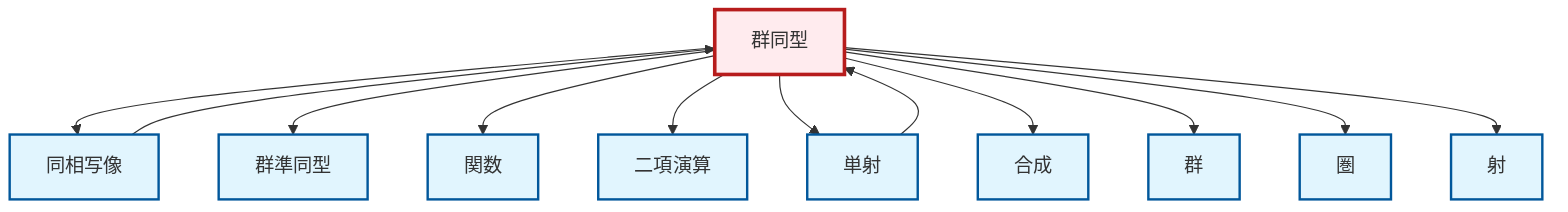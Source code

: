graph TD
    classDef definition fill:#e1f5fe,stroke:#01579b,stroke-width:2px
    classDef theorem fill:#f3e5f5,stroke:#4a148c,stroke-width:2px
    classDef axiom fill:#fff3e0,stroke:#e65100,stroke-width:2px
    classDef example fill:#e8f5e9,stroke:#1b5e20,stroke-width:2px
    classDef current fill:#ffebee,stroke:#b71c1c,stroke-width:3px
    def-category["圏"]:::definition
    def-isomorphism["群同型"]:::definition
    def-homeomorphism["同相写像"]:::definition
    def-binary-operation["二項演算"]:::definition
    def-function["関数"]:::definition
    def-monomorphism["単射"]:::definition
    def-morphism["射"]:::definition
    def-group["群"]:::definition
    def-homomorphism["群準同型"]:::definition
    def-composition["合成"]:::definition
    def-isomorphism --> def-homeomorphism
    def-isomorphism --> def-homomorphism
    def-isomorphism --> def-function
    def-isomorphism --> def-binary-operation
    def-isomorphism --> def-monomorphism
    def-homeomorphism --> def-isomorphism
    def-isomorphism --> def-composition
    def-monomorphism --> def-isomorphism
    def-isomorphism --> def-group
    def-isomorphism --> def-category
    def-isomorphism --> def-morphism
    class def-isomorphism current